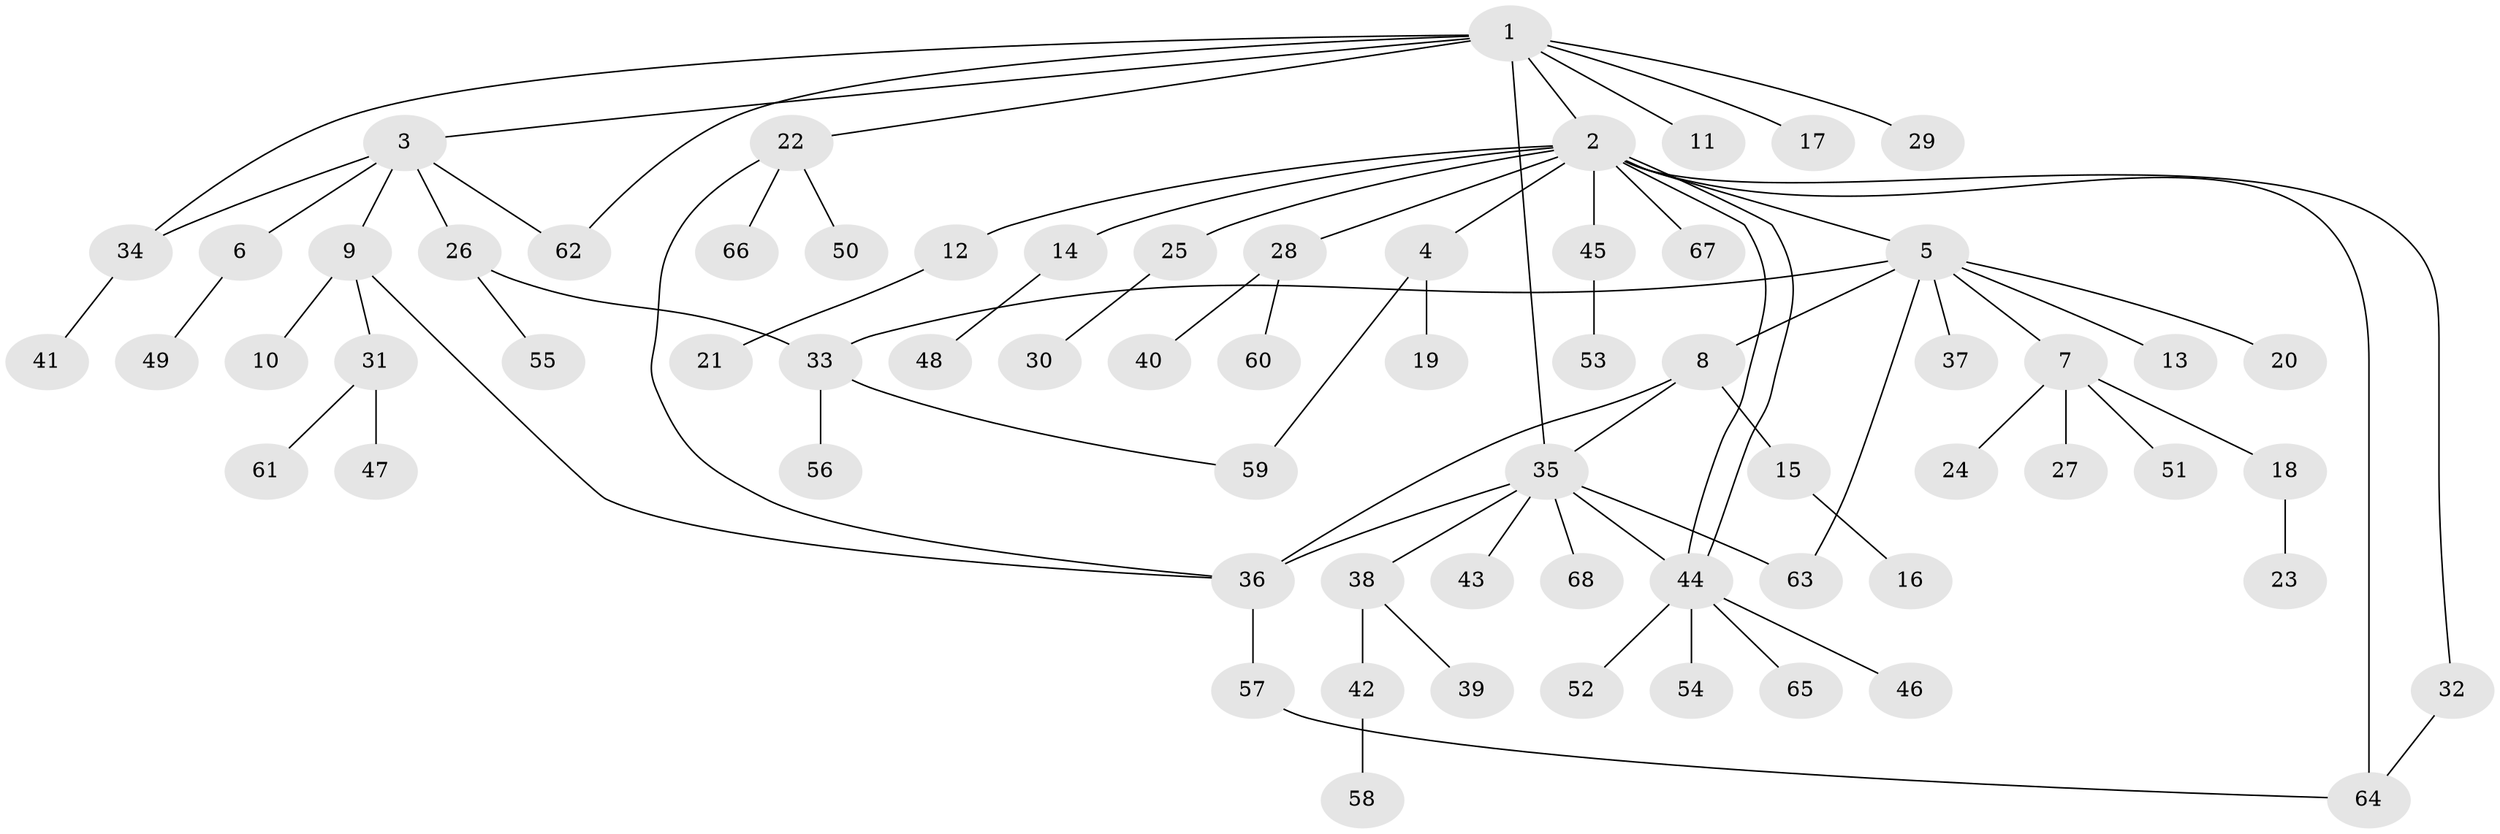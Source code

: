// Generated by graph-tools (version 1.1) at 2025/47/03/09/25 04:47:47]
// undirected, 68 vertices, 80 edges
graph export_dot {
graph [start="1"]
  node [color=gray90,style=filled];
  1;
  2;
  3;
  4;
  5;
  6;
  7;
  8;
  9;
  10;
  11;
  12;
  13;
  14;
  15;
  16;
  17;
  18;
  19;
  20;
  21;
  22;
  23;
  24;
  25;
  26;
  27;
  28;
  29;
  30;
  31;
  32;
  33;
  34;
  35;
  36;
  37;
  38;
  39;
  40;
  41;
  42;
  43;
  44;
  45;
  46;
  47;
  48;
  49;
  50;
  51;
  52;
  53;
  54;
  55;
  56;
  57;
  58;
  59;
  60;
  61;
  62;
  63;
  64;
  65;
  66;
  67;
  68;
  1 -- 2;
  1 -- 3;
  1 -- 11;
  1 -- 17;
  1 -- 22;
  1 -- 29;
  1 -- 34;
  1 -- 35;
  1 -- 62;
  2 -- 4;
  2 -- 5;
  2 -- 12;
  2 -- 14;
  2 -- 25;
  2 -- 28;
  2 -- 32;
  2 -- 44;
  2 -- 44;
  2 -- 45;
  2 -- 64;
  2 -- 67;
  3 -- 6;
  3 -- 9;
  3 -- 26;
  3 -- 34;
  3 -- 62;
  4 -- 19;
  4 -- 59;
  5 -- 7;
  5 -- 8;
  5 -- 13;
  5 -- 20;
  5 -- 33;
  5 -- 37;
  5 -- 63;
  6 -- 49;
  7 -- 18;
  7 -- 24;
  7 -- 27;
  7 -- 51;
  8 -- 15;
  8 -- 35;
  8 -- 36;
  9 -- 10;
  9 -- 31;
  9 -- 36;
  12 -- 21;
  14 -- 48;
  15 -- 16;
  18 -- 23;
  22 -- 36;
  22 -- 50;
  22 -- 66;
  25 -- 30;
  26 -- 33;
  26 -- 55;
  28 -- 40;
  28 -- 60;
  31 -- 47;
  31 -- 61;
  32 -- 64;
  33 -- 56;
  33 -- 59;
  34 -- 41;
  35 -- 36;
  35 -- 38;
  35 -- 43;
  35 -- 44;
  35 -- 63;
  35 -- 68;
  36 -- 57;
  38 -- 39;
  38 -- 42;
  42 -- 58;
  44 -- 46;
  44 -- 52;
  44 -- 54;
  44 -- 65;
  45 -- 53;
  57 -- 64;
}
